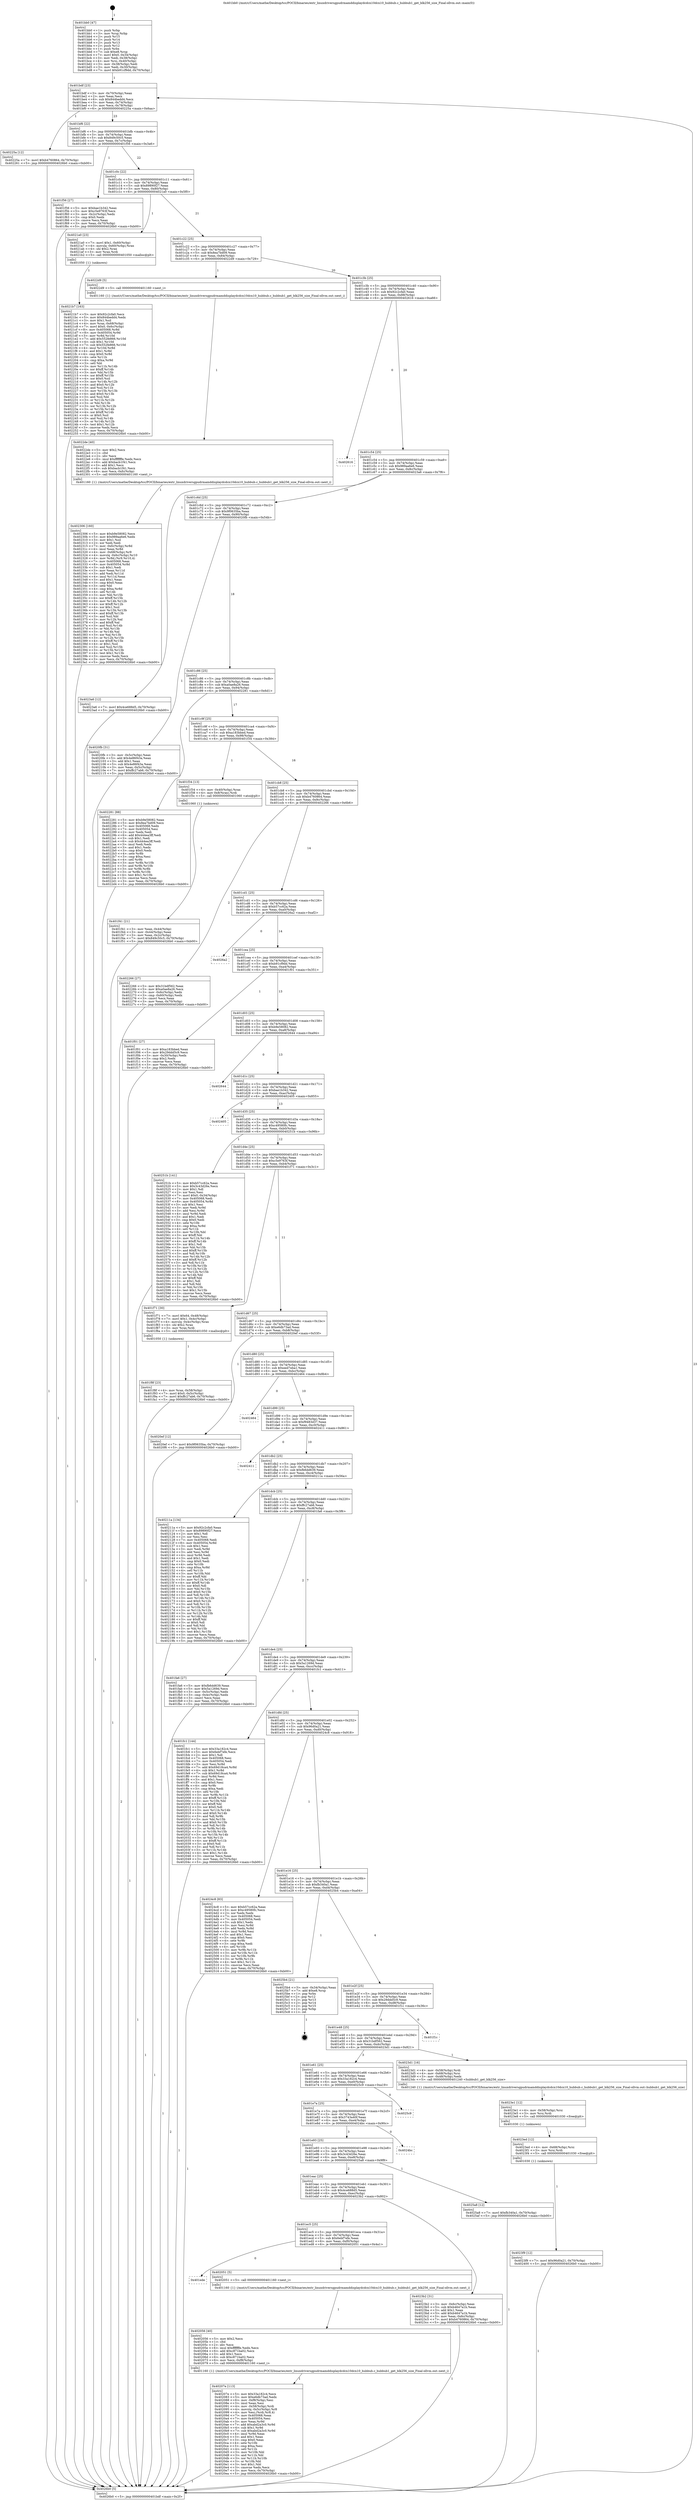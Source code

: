 digraph "0x401bb0" {
  label = "0x401bb0 (/mnt/c/Users/mathe/Desktop/tcc/POCII/binaries/extr_linuxdriversgpudrmamddisplaydcdcn10dcn10_hubbub.c_hubbub1_get_blk256_size_Final-ollvm.out::main(0))"
  labelloc = "t"
  node[shape=record]

  Entry [label="",width=0.3,height=0.3,shape=circle,fillcolor=black,style=filled]
  "0x401bdf" [label="{
     0x401bdf [23]\l
     | [instrs]\l
     &nbsp;&nbsp;0x401bdf \<+3\>: mov -0x70(%rbp),%eax\l
     &nbsp;&nbsp;0x401be2 \<+2\>: mov %eax,%ecx\l
     &nbsp;&nbsp;0x401be4 \<+6\>: sub $0x844bedd4,%ecx\l
     &nbsp;&nbsp;0x401bea \<+3\>: mov %eax,-0x74(%rbp)\l
     &nbsp;&nbsp;0x401bed \<+3\>: mov %ecx,-0x78(%rbp)\l
     &nbsp;&nbsp;0x401bf0 \<+6\>: je 000000000040225a \<main+0x6aa\>\l
  }"]
  "0x40225a" [label="{
     0x40225a [12]\l
     | [instrs]\l
     &nbsp;&nbsp;0x40225a \<+7\>: movl $0xb4760864,-0x70(%rbp)\l
     &nbsp;&nbsp;0x402261 \<+5\>: jmp 00000000004026b0 \<main+0xb00\>\l
  }"]
  "0x401bf6" [label="{
     0x401bf6 [22]\l
     | [instrs]\l
     &nbsp;&nbsp;0x401bf6 \<+5\>: jmp 0000000000401bfb \<main+0x4b\>\l
     &nbsp;&nbsp;0x401bfb \<+3\>: mov -0x74(%rbp),%eax\l
     &nbsp;&nbsp;0x401bfe \<+5\>: sub $0x849c50c5,%eax\l
     &nbsp;&nbsp;0x401c03 \<+3\>: mov %eax,-0x7c(%rbp)\l
     &nbsp;&nbsp;0x401c06 \<+6\>: je 0000000000401f56 \<main+0x3a6\>\l
  }"]
  Exit [label="",width=0.3,height=0.3,shape=circle,fillcolor=black,style=filled,peripheries=2]
  "0x401f56" [label="{
     0x401f56 [27]\l
     | [instrs]\l
     &nbsp;&nbsp;0x401f56 \<+5\>: mov $0xbae1b342,%eax\l
     &nbsp;&nbsp;0x401f5b \<+5\>: mov $0xc5e9763f,%ecx\l
     &nbsp;&nbsp;0x401f60 \<+3\>: mov -0x2c(%rbp),%edx\l
     &nbsp;&nbsp;0x401f63 \<+3\>: cmp $0x0,%edx\l
     &nbsp;&nbsp;0x401f66 \<+3\>: cmove %ecx,%eax\l
     &nbsp;&nbsp;0x401f69 \<+3\>: mov %eax,-0x70(%rbp)\l
     &nbsp;&nbsp;0x401f6c \<+5\>: jmp 00000000004026b0 \<main+0xb00\>\l
  }"]
  "0x401c0c" [label="{
     0x401c0c [22]\l
     | [instrs]\l
     &nbsp;&nbsp;0x401c0c \<+5\>: jmp 0000000000401c11 \<main+0x61\>\l
     &nbsp;&nbsp;0x401c11 \<+3\>: mov -0x74(%rbp),%eax\l
     &nbsp;&nbsp;0x401c14 \<+5\>: sub $0x89890f27,%eax\l
     &nbsp;&nbsp;0x401c19 \<+3\>: mov %eax,-0x80(%rbp)\l
     &nbsp;&nbsp;0x401c1c \<+6\>: je 00000000004021a0 \<main+0x5f0\>\l
  }"]
  "0x4023f9" [label="{
     0x4023f9 [12]\l
     | [instrs]\l
     &nbsp;&nbsp;0x4023f9 \<+7\>: movl $0x96d0a21,-0x70(%rbp)\l
     &nbsp;&nbsp;0x402400 \<+5\>: jmp 00000000004026b0 \<main+0xb00\>\l
  }"]
  "0x4021a0" [label="{
     0x4021a0 [23]\l
     | [instrs]\l
     &nbsp;&nbsp;0x4021a0 \<+7\>: movl $0x1,-0x60(%rbp)\l
     &nbsp;&nbsp;0x4021a7 \<+4\>: movslq -0x60(%rbp),%rax\l
     &nbsp;&nbsp;0x4021ab \<+4\>: shl $0x2,%rax\l
     &nbsp;&nbsp;0x4021af \<+3\>: mov %rax,%rdi\l
     &nbsp;&nbsp;0x4021b2 \<+5\>: call 0000000000401050 \<malloc@plt\>\l
     | [calls]\l
     &nbsp;&nbsp;0x401050 \{1\} (unknown)\l
  }"]
  "0x401c22" [label="{
     0x401c22 [25]\l
     | [instrs]\l
     &nbsp;&nbsp;0x401c22 \<+5\>: jmp 0000000000401c27 \<main+0x77\>\l
     &nbsp;&nbsp;0x401c27 \<+3\>: mov -0x74(%rbp),%eax\l
     &nbsp;&nbsp;0x401c2a \<+5\>: sub $0x8ea7bd09,%eax\l
     &nbsp;&nbsp;0x401c2f \<+6\>: mov %eax,-0x84(%rbp)\l
     &nbsp;&nbsp;0x401c35 \<+6\>: je 00000000004022d9 \<main+0x729\>\l
  }"]
  "0x4023ed" [label="{
     0x4023ed [12]\l
     | [instrs]\l
     &nbsp;&nbsp;0x4023ed \<+4\>: mov -0x68(%rbp),%rsi\l
     &nbsp;&nbsp;0x4023f1 \<+3\>: mov %rsi,%rdi\l
     &nbsp;&nbsp;0x4023f4 \<+5\>: call 0000000000401030 \<free@plt\>\l
     | [calls]\l
     &nbsp;&nbsp;0x401030 \{1\} (unknown)\l
  }"]
  "0x4022d9" [label="{
     0x4022d9 [5]\l
     | [instrs]\l
     &nbsp;&nbsp;0x4022d9 \<+5\>: call 0000000000401160 \<next_i\>\l
     | [calls]\l
     &nbsp;&nbsp;0x401160 \{1\} (/mnt/c/Users/mathe/Desktop/tcc/POCII/binaries/extr_linuxdriversgpudrmamddisplaydcdcn10dcn10_hubbub.c_hubbub1_get_blk256_size_Final-ollvm.out::next_i)\l
  }"]
  "0x401c3b" [label="{
     0x401c3b [25]\l
     | [instrs]\l
     &nbsp;&nbsp;0x401c3b \<+5\>: jmp 0000000000401c40 \<main+0x90\>\l
     &nbsp;&nbsp;0x401c40 \<+3\>: mov -0x74(%rbp),%eax\l
     &nbsp;&nbsp;0x401c43 \<+5\>: sub $0x92c2cfa0,%eax\l
     &nbsp;&nbsp;0x401c48 \<+6\>: mov %eax,-0x88(%rbp)\l
     &nbsp;&nbsp;0x401c4e \<+6\>: je 0000000000402616 \<main+0xa66\>\l
  }"]
  "0x4023e1" [label="{
     0x4023e1 [12]\l
     | [instrs]\l
     &nbsp;&nbsp;0x4023e1 \<+4\>: mov -0x58(%rbp),%rsi\l
     &nbsp;&nbsp;0x4023e5 \<+3\>: mov %rsi,%rdi\l
     &nbsp;&nbsp;0x4023e8 \<+5\>: call 0000000000401030 \<free@plt\>\l
     | [calls]\l
     &nbsp;&nbsp;0x401030 \{1\} (unknown)\l
  }"]
  "0x402616" [label="{
     0x402616\l
  }", style=dashed]
  "0x401c54" [label="{
     0x401c54 [25]\l
     | [instrs]\l
     &nbsp;&nbsp;0x401c54 \<+5\>: jmp 0000000000401c59 \<main+0xa9\>\l
     &nbsp;&nbsp;0x401c59 \<+3\>: mov -0x74(%rbp),%eax\l
     &nbsp;&nbsp;0x401c5c \<+5\>: sub $0x989aa6e6,%eax\l
     &nbsp;&nbsp;0x401c61 \<+6\>: mov %eax,-0x8c(%rbp)\l
     &nbsp;&nbsp;0x401c67 \<+6\>: je 00000000004023a6 \<main+0x7f6\>\l
  }"]
  "0x402306" [label="{
     0x402306 [160]\l
     | [instrs]\l
     &nbsp;&nbsp;0x402306 \<+5\>: mov $0xb9e58082,%ecx\l
     &nbsp;&nbsp;0x40230b \<+5\>: mov $0x989aa6e6,%edx\l
     &nbsp;&nbsp;0x402310 \<+3\>: mov $0x1,%sil\l
     &nbsp;&nbsp;0x402313 \<+2\>: xor %edi,%edi\l
     &nbsp;&nbsp;0x402315 \<+7\>: mov -0xfc(%rbp),%r8d\l
     &nbsp;&nbsp;0x40231c \<+4\>: imul %eax,%r8d\l
     &nbsp;&nbsp;0x402320 \<+4\>: mov -0x68(%rbp),%r9\l
     &nbsp;&nbsp;0x402324 \<+4\>: movslq -0x6c(%rbp),%r10\l
     &nbsp;&nbsp;0x402328 \<+4\>: mov %r8d,(%r9,%r10,4)\l
     &nbsp;&nbsp;0x40232c \<+7\>: mov 0x405068,%eax\l
     &nbsp;&nbsp;0x402333 \<+8\>: mov 0x405054,%r8d\l
     &nbsp;&nbsp;0x40233b \<+3\>: sub $0x1,%edi\l
     &nbsp;&nbsp;0x40233e \<+3\>: mov %eax,%r11d\l
     &nbsp;&nbsp;0x402341 \<+3\>: add %edi,%r11d\l
     &nbsp;&nbsp;0x402344 \<+4\>: imul %r11d,%eax\l
     &nbsp;&nbsp;0x402348 \<+3\>: and $0x1,%eax\l
     &nbsp;&nbsp;0x40234b \<+3\>: cmp $0x0,%eax\l
     &nbsp;&nbsp;0x40234e \<+3\>: sete %bl\l
     &nbsp;&nbsp;0x402351 \<+4\>: cmp $0xa,%r8d\l
     &nbsp;&nbsp;0x402355 \<+4\>: setl %r14b\l
     &nbsp;&nbsp;0x402359 \<+3\>: mov %bl,%r15b\l
     &nbsp;&nbsp;0x40235c \<+4\>: xor $0xff,%r15b\l
     &nbsp;&nbsp;0x402360 \<+3\>: mov %r14b,%r12b\l
     &nbsp;&nbsp;0x402363 \<+4\>: xor $0xff,%r12b\l
     &nbsp;&nbsp;0x402367 \<+4\>: xor $0x1,%sil\l
     &nbsp;&nbsp;0x40236b \<+3\>: mov %r15b,%r13b\l
     &nbsp;&nbsp;0x40236e \<+4\>: and $0xff,%r13b\l
     &nbsp;&nbsp;0x402372 \<+3\>: and %sil,%bl\l
     &nbsp;&nbsp;0x402375 \<+3\>: mov %r12b,%al\l
     &nbsp;&nbsp;0x402378 \<+2\>: and $0xff,%al\l
     &nbsp;&nbsp;0x40237a \<+3\>: and %sil,%r14b\l
     &nbsp;&nbsp;0x40237d \<+3\>: or %bl,%r13b\l
     &nbsp;&nbsp;0x402380 \<+3\>: or %r14b,%al\l
     &nbsp;&nbsp;0x402383 \<+3\>: xor %al,%r13b\l
     &nbsp;&nbsp;0x402386 \<+3\>: or %r12b,%r15b\l
     &nbsp;&nbsp;0x402389 \<+4\>: xor $0xff,%r15b\l
     &nbsp;&nbsp;0x40238d \<+4\>: or $0x1,%sil\l
     &nbsp;&nbsp;0x402391 \<+3\>: and %sil,%r15b\l
     &nbsp;&nbsp;0x402394 \<+3\>: or %r15b,%r13b\l
     &nbsp;&nbsp;0x402397 \<+4\>: test $0x1,%r13b\l
     &nbsp;&nbsp;0x40239b \<+3\>: cmovne %edx,%ecx\l
     &nbsp;&nbsp;0x40239e \<+3\>: mov %ecx,-0x70(%rbp)\l
     &nbsp;&nbsp;0x4023a1 \<+5\>: jmp 00000000004026b0 \<main+0xb00\>\l
  }"]
  "0x4023a6" [label="{
     0x4023a6 [12]\l
     | [instrs]\l
     &nbsp;&nbsp;0x4023a6 \<+7\>: movl $0x4ce688d5,-0x70(%rbp)\l
     &nbsp;&nbsp;0x4023ad \<+5\>: jmp 00000000004026b0 \<main+0xb00\>\l
  }"]
  "0x401c6d" [label="{
     0x401c6d [25]\l
     | [instrs]\l
     &nbsp;&nbsp;0x401c6d \<+5\>: jmp 0000000000401c72 \<main+0xc2\>\l
     &nbsp;&nbsp;0x401c72 \<+3\>: mov -0x74(%rbp),%eax\l
     &nbsp;&nbsp;0x401c75 \<+5\>: sub $0x9f0635ba,%eax\l
     &nbsp;&nbsp;0x401c7a \<+6\>: mov %eax,-0x90(%rbp)\l
     &nbsp;&nbsp;0x401c80 \<+6\>: je 00000000004020fb \<main+0x54b\>\l
  }"]
  "0x4022de" [label="{
     0x4022de [40]\l
     | [instrs]\l
     &nbsp;&nbsp;0x4022de \<+5\>: mov $0x2,%ecx\l
     &nbsp;&nbsp;0x4022e3 \<+1\>: cltd\l
     &nbsp;&nbsp;0x4022e4 \<+2\>: idiv %ecx\l
     &nbsp;&nbsp;0x4022e6 \<+6\>: imul $0xfffffffe,%edx,%ecx\l
     &nbsp;&nbsp;0x4022ec \<+6\>: add $0xbacb1f41,%ecx\l
     &nbsp;&nbsp;0x4022f2 \<+3\>: add $0x1,%ecx\l
     &nbsp;&nbsp;0x4022f5 \<+6\>: sub $0xbacb1f41,%ecx\l
     &nbsp;&nbsp;0x4022fb \<+6\>: mov %ecx,-0xfc(%rbp)\l
     &nbsp;&nbsp;0x402301 \<+5\>: call 0000000000401160 \<next_i\>\l
     | [calls]\l
     &nbsp;&nbsp;0x401160 \{1\} (/mnt/c/Users/mathe/Desktop/tcc/POCII/binaries/extr_linuxdriversgpudrmamddisplaydcdcn10dcn10_hubbub.c_hubbub1_get_blk256_size_Final-ollvm.out::next_i)\l
  }"]
  "0x4020fb" [label="{
     0x4020fb [31]\l
     | [instrs]\l
     &nbsp;&nbsp;0x4020fb \<+3\>: mov -0x5c(%rbp),%eax\l
     &nbsp;&nbsp;0x4020fe \<+5\>: add $0x4e86f43a,%eax\l
     &nbsp;&nbsp;0x402103 \<+3\>: add $0x1,%eax\l
     &nbsp;&nbsp;0x402106 \<+5\>: sub $0x4e86f43a,%eax\l
     &nbsp;&nbsp;0x40210b \<+3\>: mov %eax,-0x5c(%rbp)\l
     &nbsp;&nbsp;0x40210e \<+7\>: movl $0xffc27ab6,-0x70(%rbp)\l
     &nbsp;&nbsp;0x402115 \<+5\>: jmp 00000000004026b0 \<main+0xb00\>\l
  }"]
  "0x401c86" [label="{
     0x401c86 [25]\l
     | [instrs]\l
     &nbsp;&nbsp;0x401c86 \<+5\>: jmp 0000000000401c8b \<main+0xdb\>\l
     &nbsp;&nbsp;0x401c8b \<+3\>: mov -0x74(%rbp),%eax\l
     &nbsp;&nbsp;0x401c8e \<+5\>: sub $0xa0ae8a26,%eax\l
     &nbsp;&nbsp;0x401c93 \<+6\>: mov %eax,-0x94(%rbp)\l
     &nbsp;&nbsp;0x401c99 \<+6\>: je 0000000000402281 \<main+0x6d1\>\l
  }"]
  "0x4021b7" [label="{
     0x4021b7 [163]\l
     | [instrs]\l
     &nbsp;&nbsp;0x4021b7 \<+5\>: mov $0x92c2cfa0,%ecx\l
     &nbsp;&nbsp;0x4021bc \<+5\>: mov $0x844bedd4,%edx\l
     &nbsp;&nbsp;0x4021c1 \<+3\>: mov $0x1,%sil\l
     &nbsp;&nbsp;0x4021c4 \<+4\>: mov %rax,-0x68(%rbp)\l
     &nbsp;&nbsp;0x4021c8 \<+7\>: movl $0x0,-0x6c(%rbp)\l
     &nbsp;&nbsp;0x4021cf \<+8\>: mov 0x405068,%r8d\l
     &nbsp;&nbsp;0x4021d7 \<+8\>: mov 0x405054,%r9d\l
     &nbsp;&nbsp;0x4021df \<+3\>: mov %r8d,%r10d\l
     &nbsp;&nbsp;0x4021e2 \<+7\>: add $0x552fe866,%r10d\l
     &nbsp;&nbsp;0x4021e9 \<+4\>: sub $0x1,%r10d\l
     &nbsp;&nbsp;0x4021ed \<+7\>: sub $0x552fe866,%r10d\l
     &nbsp;&nbsp;0x4021f4 \<+4\>: imul %r10d,%r8d\l
     &nbsp;&nbsp;0x4021f8 \<+4\>: and $0x1,%r8d\l
     &nbsp;&nbsp;0x4021fc \<+4\>: cmp $0x0,%r8d\l
     &nbsp;&nbsp;0x402200 \<+4\>: sete %r11b\l
     &nbsp;&nbsp;0x402204 \<+4\>: cmp $0xa,%r9d\l
     &nbsp;&nbsp;0x402208 \<+3\>: setl %bl\l
     &nbsp;&nbsp;0x40220b \<+3\>: mov %r11b,%r14b\l
     &nbsp;&nbsp;0x40220e \<+4\>: xor $0xff,%r14b\l
     &nbsp;&nbsp;0x402212 \<+3\>: mov %bl,%r15b\l
     &nbsp;&nbsp;0x402215 \<+4\>: xor $0xff,%r15b\l
     &nbsp;&nbsp;0x402219 \<+4\>: xor $0x0,%sil\l
     &nbsp;&nbsp;0x40221d \<+3\>: mov %r14b,%r12b\l
     &nbsp;&nbsp;0x402220 \<+4\>: and $0x0,%r12b\l
     &nbsp;&nbsp;0x402224 \<+3\>: and %sil,%r11b\l
     &nbsp;&nbsp;0x402227 \<+3\>: mov %r15b,%r13b\l
     &nbsp;&nbsp;0x40222a \<+4\>: and $0x0,%r13b\l
     &nbsp;&nbsp;0x40222e \<+3\>: and %sil,%bl\l
     &nbsp;&nbsp;0x402231 \<+3\>: or %r11b,%r12b\l
     &nbsp;&nbsp;0x402234 \<+3\>: or %bl,%r13b\l
     &nbsp;&nbsp;0x402237 \<+3\>: xor %r13b,%r12b\l
     &nbsp;&nbsp;0x40223a \<+3\>: or %r15b,%r14b\l
     &nbsp;&nbsp;0x40223d \<+4\>: xor $0xff,%r14b\l
     &nbsp;&nbsp;0x402241 \<+4\>: or $0x0,%sil\l
     &nbsp;&nbsp;0x402245 \<+3\>: and %sil,%r14b\l
     &nbsp;&nbsp;0x402248 \<+3\>: or %r14b,%r12b\l
     &nbsp;&nbsp;0x40224b \<+4\>: test $0x1,%r12b\l
     &nbsp;&nbsp;0x40224f \<+3\>: cmovne %edx,%ecx\l
     &nbsp;&nbsp;0x402252 \<+3\>: mov %ecx,-0x70(%rbp)\l
     &nbsp;&nbsp;0x402255 \<+5\>: jmp 00000000004026b0 \<main+0xb00\>\l
  }"]
  "0x402281" [label="{
     0x402281 [88]\l
     | [instrs]\l
     &nbsp;&nbsp;0x402281 \<+5\>: mov $0xb9e58082,%eax\l
     &nbsp;&nbsp;0x402286 \<+5\>: mov $0x8ea7bd09,%ecx\l
     &nbsp;&nbsp;0x40228b \<+7\>: mov 0x405068,%edx\l
     &nbsp;&nbsp;0x402292 \<+7\>: mov 0x405054,%esi\l
     &nbsp;&nbsp;0x402299 \<+2\>: mov %edx,%edi\l
     &nbsp;&nbsp;0x40229b \<+6\>: add $0x444ea3ff,%edi\l
     &nbsp;&nbsp;0x4022a1 \<+3\>: sub $0x1,%edi\l
     &nbsp;&nbsp;0x4022a4 \<+6\>: sub $0x444ea3ff,%edi\l
     &nbsp;&nbsp;0x4022aa \<+3\>: imul %edi,%edx\l
     &nbsp;&nbsp;0x4022ad \<+3\>: and $0x1,%edx\l
     &nbsp;&nbsp;0x4022b0 \<+3\>: cmp $0x0,%edx\l
     &nbsp;&nbsp;0x4022b3 \<+4\>: sete %r8b\l
     &nbsp;&nbsp;0x4022b7 \<+3\>: cmp $0xa,%esi\l
     &nbsp;&nbsp;0x4022ba \<+4\>: setl %r9b\l
     &nbsp;&nbsp;0x4022be \<+3\>: mov %r8b,%r10b\l
     &nbsp;&nbsp;0x4022c1 \<+3\>: and %r9b,%r10b\l
     &nbsp;&nbsp;0x4022c4 \<+3\>: xor %r9b,%r8b\l
     &nbsp;&nbsp;0x4022c7 \<+3\>: or %r8b,%r10b\l
     &nbsp;&nbsp;0x4022ca \<+4\>: test $0x1,%r10b\l
     &nbsp;&nbsp;0x4022ce \<+3\>: cmovne %ecx,%eax\l
     &nbsp;&nbsp;0x4022d1 \<+3\>: mov %eax,-0x70(%rbp)\l
     &nbsp;&nbsp;0x4022d4 \<+5\>: jmp 00000000004026b0 \<main+0xb00\>\l
  }"]
  "0x401c9f" [label="{
     0x401c9f [25]\l
     | [instrs]\l
     &nbsp;&nbsp;0x401c9f \<+5\>: jmp 0000000000401ca4 \<main+0xf4\>\l
     &nbsp;&nbsp;0x401ca4 \<+3\>: mov -0x74(%rbp),%eax\l
     &nbsp;&nbsp;0x401ca7 \<+5\>: sub $0xa183bbed,%eax\l
     &nbsp;&nbsp;0x401cac \<+6\>: mov %eax,-0x98(%rbp)\l
     &nbsp;&nbsp;0x401cb2 \<+6\>: je 0000000000401f34 \<main+0x384\>\l
  }"]
  "0x40207e" [label="{
     0x40207e [113]\l
     | [instrs]\l
     &nbsp;&nbsp;0x40207e \<+5\>: mov $0x33a182c4,%ecx\l
     &nbsp;&nbsp;0x402083 \<+5\>: mov $0xe6db73ad,%edx\l
     &nbsp;&nbsp;0x402088 \<+6\>: mov -0xf8(%rbp),%esi\l
     &nbsp;&nbsp;0x40208e \<+3\>: imul %eax,%esi\l
     &nbsp;&nbsp;0x402091 \<+4\>: mov -0x58(%rbp),%rdi\l
     &nbsp;&nbsp;0x402095 \<+4\>: movslq -0x5c(%rbp),%r8\l
     &nbsp;&nbsp;0x402099 \<+4\>: mov %esi,(%rdi,%r8,4)\l
     &nbsp;&nbsp;0x40209d \<+7\>: mov 0x405068,%eax\l
     &nbsp;&nbsp;0x4020a4 \<+7\>: mov 0x405054,%esi\l
     &nbsp;&nbsp;0x4020ab \<+3\>: mov %eax,%r9d\l
     &nbsp;&nbsp;0x4020ae \<+7\>: add $0xabd2a3c0,%r9d\l
     &nbsp;&nbsp;0x4020b5 \<+4\>: sub $0x1,%r9d\l
     &nbsp;&nbsp;0x4020b9 \<+7\>: sub $0xabd2a3c0,%r9d\l
     &nbsp;&nbsp;0x4020c0 \<+4\>: imul %r9d,%eax\l
     &nbsp;&nbsp;0x4020c4 \<+3\>: and $0x1,%eax\l
     &nbsp;&nbsp;0x4020c7 \<+3\>: cmp $0x0,%eax\l
     &nbsp;&nbsp;0x4020ca \<+4\>: sete %r10b\l
     &nbsp;&nbsp;0x4020ce \<+3\>: cmp $0xa,%esi\l
     &nbsp;&nbsp;0x4020d1 \<+4\>: setl %r11b\l
     &nbsp;&nbsp;0x4020d5 \<+3\>: mov %r10b,%bl\l
     &nbsp;&nbsp;0x4020d8 \<+3\>: and %r11b,%bl\l
     &nbsp;&nbsp;0x4020db \<+3\>: xor %r11b,%r10b\l
     &nbsp;&nbsp;0x4020de \<+3\>: or %r10b,%bl\l
     &nbsp;&nbsp;0x4020e1 \<+3\>: test $0x1,%bl\l
     &nbsp;&nbsp;0x4020e4 \<+3\>: cmovne %edx,%ecx\l
     &nbsp;&nbsp;0x4020e7 \<+3\>: mov %ecx,-0x70(%rbp)\l
     &nbsp;&nbsp;0x4020ea \<+5\>: jmp 00000000004026b0 \<main+0xb00\>\l
  }"]
  "0x401f34" [label="{
     0x401f34 [13]\l
     | [instrs]\l
     &nbsp;&nbsp;0x401f34 \<+4\>: mov -0x40(%rbp),%rax\l
     &nbsp;&nbsp;0x401f38 \<+4\>: mov 0x8(%rax),%rdi\l
     &nbsp;&nbsp;0x401f3c \<+5\>: call 0000000000401060 \<atoi@plt\>\l
     | [calls]\l
     &nbsp;&nbsp;0x401060 \{1\} (unknown)\l
  }"]
  "0x401cb8" [label="{
     0x401cb8 [25]\l
     | [instrs]\l
     &nbsp;&nbsp;0x401cb8 \<+5\>: jmp 0000000000401cbd \<main+0x10d\>\l
     &nbsp;&nbsp;0x401cbd \<+3\>: mov -0x74(%rbp),%eax\l
     &nbsp;&nbsp;0x401cc0 \<+5\>: sub $0xb4760864,%eax\l
     &nbsp;&nbsp;0x401cc5 \<+6\>: mov %eax,-0x9c(%rbp)\l
     &nbsp;&nbsp;0x401ccb \<+6\>: je 0000000000402266 \<main+0x6b6\>\l
  }"]
  "0x402056" [label="{
     0x402056 [40]\l
     | [instrs]\l
     &nbsp;&nbsp;0x402056 \<+5\>: mov $0x2,%ecx\l
     &nbsp;&nbsp;0x40205b \<+1\>: cltd\l
     &nbsp;&nbsp;0x40205c \<+2\>: idiv %ecx\l
     &nbsp;&nbsp;0x40205e \<+6\>: imul $0xfffffffe,%edx,%ecx\l
     &nbsp;&nbsp;0x402064 \<+6\>: add $0xc871ba02,%ecx\l
     &nbsp;&nbsp;0x40206a \<+3\>: add $0x1,%ecx\l
     &nbsp;&nbsp;0x40206d \<+6\>: sub $0xc871ba02,%ecx\l
     &nbsp;&nbsp;0x402073 \<+6\>: mov %ecx,-0xf8(%rbp)\l
     &nbsp;&nbsp;0x402079 \<+5\>: call 0000000000401160 \<next_i\>\l
     | [calls]\l
     &nbsp;&nbsp;0x401160 \{1\} (/mnt/c/Users/mathe/Desktop/tcc/POCII/binaries/extr_linuxdriversgpudrmamddisplaydcdcn10dcn10_hubbub.c_hubbub1_get_blk256_size_Final-ollvm.out::next_i)\l
  }"]
  "0x402266" [label="{
     0x402266 [27]\l
     | [instrs]\l
     &nbsp;&nbsp;0x402266 \<+5\>: mov $0x31bdf562,%eax\l
     &nbsp;&nbsp;0x40226b \<+5\>: mov $0xa0ae8a26,%ecx\l
     &nbsp;&nbsp;0x402270 \<+3\>: mov -0x6c(%rbp),%edx\l
     &nbsp;&nbsp;0x402273 \<+3\>: cmp -0x60(%rbp),%edx\l
     &nbsp;&nbsp;0x402276 \<+3\>: cmovl %ecx,%eax\l
     &nbsp;&nbsp;0x402279 \<+3\>: mov %eax,-0x70(%rbp)\l
     &nbsp;&nbsp;0x40227c \<+5\>: jmp 00000000004026b0 \<main+0xb00\>\l
  }"]
  "0x401cd1" [label="{
     0x401cd1 [25]\l
     | [instrs]\l
     &nbsp;&nbsp;0x401cd1 \<+5\>: jmp 0000000000401cd6 \<main+0x126\>\l
     &nbsp;&nbsp;0x401cd6 \<+3\>: mov -0x74(%rbp),%eax\l
     &nbsp;&nbsp;0x401cd9 \<+5\>: sub $0xb57cc62a,%eax\l
     &nbsp;&nbsp;0x401cde \<+6\>: mov %eax,-0xa0(%rbp)\l
     &nbsp;&nbsp;0x401ce4 \<+6\>: je 00000000004026a2 \<main+0xaf2\>\l
  }"]
  "0x401ede" [label="{
     0x401ede\l
  }", style=dashed]
  "0x4026a2" [label="{
     0x4026a2\l
  }", style=dashed]
  "0x401cea" [label="{
     0x401cea [25]\l
     | [instrs]\l
     &nbsp;&nbsp;0x401cea \<+5\>: jmp 0000000000401cef \<main+0x13f\>\l
     &nbsp;&nbsp;0x401cef \<+3\>: mov -0x74(%rbp),%eax\l
     &nbsp;&nbsp;0x401cf2 \<+5\>: sub $0xb91cf9dd,%eax\l
     &nbsp;&nbsp;0x401cf7 \<+6\>: mov %eax,-0xa4(%rbp)\l
     &nbsp;&nbsp;0x401cfd \<+6\>: je 0000000000401f01 \<main+0x351\>\l
  }"]
  "0x402051" [label="{
     0x402051 [5]\l
     | [instrs]\l
     &nbsp;&nbsp;0x402051 \<+5\>: call 0000000000401160 \<next_i\>\l
     | [calls]\l
     &nbsp;&nbsp;0x401160 \{1\} (/mnt/c/Users/mathe/Desktop/tcc/POCII/binaries/extr_linuxdriversgpudrmamddisplaydcdcn10dcn10_hubbub.c_hubbub1_get_blk256_size_Final-ollvm.out::next_i)\l
  }"]
  "0x401f01" [label="{
     0x401f01 [27]\l
     | [instrs]\l
     &nbsp;&nbsp;0x401f01 \<+5\>: mov $0xa183bbed,%eax\l
     &nbsp;&nbsp;0x401f06 \<+5\>: mov $0x29ddd5c9,%ecx\l
     &nbsp;&nbsp;0x401f0b \<+3\>: mov -0x30(%rbp),%edx\l
     &nbsp;&nbsp;0x401f0e \<+3\>: cmp $0x2,%edx\l
     &nbsp;&nbsp;0x401f11 \<+3\>: cmovne %ecx,%eax\l
     &nbsp;&nbsp;0x401f14 \<+3\>: mov %eax,-0x70(%rbp)\l
     &nbsp;&nbsp;0x401f17 \<+5\>: jmp 00000000004026b0 \<main+0xb00\>\l
  }"]
  "0x401d03" [label="{
     0x401d03 [25]\l
     | [instrs]\l
     &nbsp;&nbsp;0x401d03 \<+5\>: jmp 0000000000401d08 \<main+0x158\>\l
     &nbsp;&nbsp;0x401d08 \<+3\>: mov -0x74(%rbp),%eax\l
     &nbsp;&nbsp;0x401d0b \<+5\>: sub $0xb9e58082,%eax\l
     &nbsp;&nbsp;0x401d10 \<+6\>: mov %eax,-0xa8(%rbp)\l
     &nbsp;&nbsp;0x401d16 \<+6\>: je 0000000000402644 \<main+0xa94\>\l
  }"]
  "0x4026b0" [label="{
     0x4026b0 [5]\l
     | [instrs]\l
     &nbsp;&nbsp;0x4026b0 \<+5\>: jmp 0000000000401bdf \<main+0x2f\>\l
  }"]
  "0x401bb0" [label="{
     0x401bb0 [47]\l
     | [instrs]\l
     &nbsp;&nbsp;0x401bb0 \<+1\>: push %rbp\l
     &nbsp;&nbsp;0x401bb1 \<+3\>: mov %rsp,%rbp\l
     &nbsp;&nbsp;0x401bb4 \<+2\>: push %r15\l
     &nbsp;&nbsp;0x401bb6 \<+2\>: push %r14\l
     &nbsp;&nbsp;0x401bb8 \<+2\>: push %r13\l
     &nbsp;&nbsp;0x401bba \<+2\>: push %r12\l
     &nbsp;&nbsp;0x401bbc \<+1\>: push %rbx\l
     &nbsp;&nbsp;0x401bbd \<+7\>: sub $0xe8,%rsp\l
     &nbsp;&nbsp;0x401bc4 \<+7\>: movl $0x0,-0x34(%rbp)\l
     &nbsp;&nbsp;0x401bcb \<+3\>: mov %edi,-0x38(%rbp)\l
     &nbsp;&nbsp;0x401bce \<+4\>: mov %rsi,-0x40(%rbp)\l
     &nbsp;&nbsp;0x401bd2 \<+3\>: mov -0x38(%rbp),%edi\l
     &nbsp;&nbsp;0x401bd5 \<+3\>: mov %edi,-0x30(%rbp)\l
     &nbsp;&nbsp;0x401bd8 \<+7\>: movl $0xb91cf9dd,-0x70(%rbp)\l
  }"]
  "0x401f41" [label="{
     0x401f41 [21]\l
     | [instrs]\l
     &nbsp;&nbsp;0x401f41 \<+3\>: mov %eax,-0x44(%rbp)\l
     &nbsp;&nbsp;0x401f44 \<+3\>: mov -0x44(%rbp),%eax\l
     &nbsp;&nbsp;0x401f47 \<+3\>: mov %eax,-0x2c(%rbp)\l
     &nbsp;&nbsp;0x401f4a \<+7\>: movl $0x849c50c5,-0x70(%rbp)\l
     &nbsp;&nbsp;0x401f51 \<+5\>: jmp 00000000004026b0 \<main+0xb00\>\l
  }"]
  "0x401ec5" [label="{
     0x401ec5 [25]\l
     | [instrs]\l
     &nbsp;&nbsp;0x401ec5 \<+5\>: jmp 0000000000401eca \<main+0x31a\>\l
     &nbsp;&nbsp;0x401eca \<+3\>: mov -0x74(%rbp),%eax\l
     &nbsp;&nbsp;0x401ecd \<+5\>: sub $0x6ebf7efe,%eax\l
     &nbsp;&nbsp;0x401ed2 \<+6\>: mov %eax,-0xf0(%rbp)\l
     &nbsp;&nbsp;0x401ed8 \<+6\>: je 0000000000402051 \<main+0x4a1\>\l
  }"]
  "0x402644" [label="{
     0x402644\l
  }", style=dashed]
  "0x401d1c" [label="{
     0x401d1c [25]\l
     | [instrs]\l
     &nbsp;&nbsp;0x401d1c \<+5\>: jmp 0000000000401d21 \<main+0x171\>\l
     &nbsp;&nbsp;0x401d21 \<+3\>: mov -0x74(%rbp),%eax\l
     &nbsp;&nbsp;0x401d24 \<+5\>: sub $0xbae1b342,%eax\l
     &nbsp;&nbsp;0x401d29 \<+6\>: mov %eax,-0xac(%rbp)\l
     &nbsp;&nbsp;0x401d2f \<+6\>: je 0000000000402405 \<main+0x855\>\l
  }"]
  "0x4023b2" [label="{
     0x4023b2 [31]\l
     | [instrs]\l
     &nbsp;&nbsp;0x4023b2 \<+3\>: mov -0x6c(%rbp),%eax\l
     &nbsp;&nbsp;0x4023b5 \<+5\>: sub $0xb4647a1b,%eax\l
     &nbsp;&nbsp;0x4023ba \<+3\>: add $0x1,%eax\l
     &nbsp;&nbsp;0x4023bd \<+5\>: add $0xb4647a1b,%eax\l
     &nbsp;&nbsp;0x4023c2 \<+3\>: mov %eax,-0x6c(%rbp)\l
     &nbsp;&nbsp;0x4023c5 \<+7\>: movl $0xb4760864,-0x70(%rbp)\l
     &nbsp;&nbsp;0x4023cc \<+5\>: jmp 00000000004026b0 \<main+0xb00\>\l
  }"]
  "0x402405" [label="{
     0x402405\l
  }", style=dashed]
  "0x401d35" [label="{
     0x401d35 [25]\l
     | [instrs]\l
     &nbsp;&nbsp;0x401d35 \<+5\>: jmp 0000000000401d3a \<main+0x18a\>\l
     &nbsp;&nbsp;0x401d3a \<+3\>: mov -0x74(%rbp),%eax\l
     &nbsp;&nbsp;0x401d3d \<+5\>: sub $0xc49580fc,%eax\l
     &nbsp;&nbsp;0x401d42 \<+6\>: mov %eax,-0xb0(%rbp)\l
     &nbsp;&nbsp;0x401d48 \<+6\>: je 000000000040251b \<main+0x96b\>\l
  }"]
  "0x401eac" [label="{
     0x401eac [25]\l
     | [instrs]\l
     &nbsp;&nbsp;0x401eac \<+5\>: jmp 0000000000401eb1 \<main+0x301\>\l
     &nbsp;&nbsp;0x401eb1 \<+3\>: mov -0x74(%rbp),%eax\l
     &nbsp;&nbsp;0x401eb4 \<+5\>: sub $0x4ce688d5,%eax\l
     &nbsp;&nbsp;0x401eb9 \<+6\>: mov %eax,-0xec(%rbp)\l
     &nbsp;&nbsp;0x401ebf \<+6\>: je 00000000004023b2 \<main+0x802\>\l
  }"]
  "0x40251b" [label="{
     0x40251b [141]\l
     | [instrs]\l
     &nbsp;&nbsp;0x40251b \<+5\>: mov $0xb57cc62a,%eax\l
     &nbsp;&nbsp;0x402520 \<+5\>: mov $0x3c43d26e,%ecx\l
     &nbsp;&nbsp;0x402525 \<+2\>: mov $0x1,%dl\l
     &nbsp;&nbsp;0x402527 \<+2\>: xor %esi,%esi\l
     &nbsp;&nbsp;0x402529 \<+7\>: movl $0x0,-0x34(%rbp)\l
     &nbsp;&nbsp;0x402530 \<+7\>: mov 0x405068,%edi\l
     &nbsp;&nbsp;0x402537 \<+8\>: mov 0x405054,%r8d\l
     &nbsp;&nbsp;0x40253f \<+3\>: sub $0x1,%esi\l
     &nbsp;&nbsp;0x402542 \<+3\>: mov %edi,%r9d\l
     &nbsp;&nbsp;0x402545 \<+3\>: add %esi,%r9d\l
     &nbsp;&nbsp;0x402548 \<+4\>: imul %r9d,%edi\l
     &nbsp;&nbsp;0x40254c \<+3\>: and $0x1,%edi\l
     &nbsp;&nbsp;0x40254f \<+3\>: cmp $0x0,%edi\l
     &nbsp;&nbsp;0x402552 \<+4\>: sete %r10b\l
     &nbsp;&nbsp;0x402556 \<+4\>: cmp $0xa,%r8d\l
     &nbsp;&nbsp;0x40255a \<+4\>: setl %r11b\l
     &nbsp;&nbsp;0x40255e \<+3\>: mov %r10b,%bl\l
     &nbsp;&nbsp;0x402561 \<+3\>: xor $0xff,%bl\l
     &nbsp;&nbsp;0x402564 \<+3\>: mov %r11b,%r14b\l
     &nbsp;&nbsp;0x402567 \<+4\>: xor $0xff,%r14b\l
     &nbsp;&nbsp;0x40256b \<+3\>: xor $0x1,%dl\l
     &nbsp;&nbsp;0x40256e \<+3\>: mov %bl,%r15b\l
     &nbsp;&nbsp;0x402571 \<+4\>: and $0xff,%r15b\l
     &nbsp;&nbsp;0x402575 \<+3\>: and %dl,%r10b\l
     &nbsp;&nbsp;0x402578 \<+3\>: mov %r14b,%r12b\l
     &nbsp;&nbsp;0x40257b \<+4\>: and $0xff,%r12b\l
     &nbsp;&nbsp;0x40257f \<+3\>: and %dl,%r11b\l
     &nbsp;&nbsp;0x402582 \<+3\>: or %r10b,%r15b\l
     &nbsp;&nbsp;0x402585 \<+3\>: or %r11b,%r12b\l
     &nbsp;&nbsp;0x402588 \<+3\>: xor %r12b,%r15b\l
     &nbsp;&nbsp;0x40258b \<+3\>: or %r14b,%bl\l
     &nbsp;&nbsp;0x40258e \<+3\>: xor $0xff,%bl\l
     &nbsp;&nbsp;0x402591 \<+3\>: or $0x1,%dl\l
     &nbsp;&nbsp;0x402594 \<+2\>: and %dl,%bl\l
     &nbsp;&nbsp;0x402596 \<+3\>: or %bl,%r15b\l
     &nbsp;&nbsp;0x402599 \<+4\>: test $0x1,%r15b\l
     &nbsp;&nbsp;0x40259d \<+3\>: cmovne %ecx,%eax\l
     &nbsp;&nbsp;0x4025a0 \<+3\>: mov %eax,-0x70(%rbp)\l
     &nbsp;&nbsp;0x4025a3 \<+5\>: jmp 00000000004026b0 \<main+0xb00\>\l
  }"]
  "0x401d4e" [label="{
     0x401d4e [25]\l
     | [instrs]\l
     &nbsp;&nbsp;0x401d4e \<+5\>: jmp 0000000000401d53 \<main+0x1a3\>\l
     &nbsp;&nbsp;0x401d53 \<+3\>: mov -0x74(%rbp),%eax\l
     &nbsp;&nbsp;0x401d56 \<+5\>: sub $0xc5e9763f,%eax\l
     &nbsp;&nbsp;0x401d5b \<+6\>: mov %eax,-0xb4(%rbp)\l
     &nbsp;&nbsp;0x401d61 \<+6\>: je 0000000000401f71 \<main+0x3c1\>\l
  }"]
  "0x4025a8" [label="{
     0x4025a8 [12]\l
     | [instrs]\l
     &nbsp;&nbsp;0x4025a8 \<+7\>: movl $0xfb340a1,-0x70(%rbp)\l
     &nbsp;&nbsp;0x4025af \<+5\>: jmp 00000000004026b0 \<main+0xb00\>\l
  }"]
  "0x401f71" [label="{
     0x401f71 [30]\l
     | [instrs]\l
     &nbsp;&nbsp;0x401f71 \<+7\>: movl $0x64,-0x48(%rbp)\l
     &nbsp;&nbsp;0x401f78 \<+7\>: movl $0x1,-0x4c(%rbp)\l
     &nbsp;&nbsp;0x401f7f \<+4\>: movslq -0x4c(%rbp),%rax\l
     &nbsp;&nbsp;0x401f83 \<+4\>: shl $0x2,%rax\l
     &nbsp;&nbsp;0x401f87 \<+3\>: mov %rax,%rdi\l
     &nbsp;&nbsp;0x401f8a \<+5\>: call 0000000000401050 \<malloc@plt\>\l
     | [calls]\l
     &nbsp;&nbsp;0x401050 \{1\} (unknown)\l
  }"]
  "0x401d67" [label="{
     0x401d67 [25]\l
     | [instrs]\l
     &nbsp;&nbsp;0x401d67 \<+5\>: jmp 0000000000401d6c \<main+0x1bc\>\l
     &nbsp;&nbsp;0x401d6c \<+3\>: mov -0x74(%rbp),%eax\l
     &nbsp;&nbsp;0x401d6f \<+5\>: sub $0xe6db73ad,%eax\l
     &nbsp;&nbsp;0x401d74 \<+6\>: mov %eax,-0xb8(%rbp)\l
     &nbsp;&nbsp;0x401d7a \<+6\>: je 00000000004020ef \<main+0x53f\>\l
  }"]
  "0x401f8f" [label="{
     0x401f8f [23]\l
     | [instrs]\l
     &nbsp;&nbsp;0x401f8f \<+4\>: mov %rax,-0x58(%rbp)\l
     &nbsp;&nbsp;0x401f93 \<+7\>: movl $0x0,-0x5c(%rbp)\l
     &nbsp;&nbsp;0x401f9a \<+7\>: movl $0xffc27ab6,-0x70(%rbp)\l
     &nbsp;&nbsp;0x401fa1 \<+5\>: jmp 00000000004026b0 \<main+0xb00\>\l
  }"]
  "0x401e93" [label="{
     0x401e93 [25]\l
     | [instrs]\l
     &nbsp;&nbsp;0x401e93 \<+5\>: jmp 0000000000401e98 \<main+0x2e8\>\l
     &nbsp;&nbsp;0x401e98 \<+3\>: mov -0x74(%rbp),%eax\l
     &nbsp;&nbsp;0x401e9b \<+5\>: sub $0x3c43d26e,%eax\l
     &nbsp;&nbsp;0x401ea0 \<+6\>: mov %eax,-0xe8(%rbp)\l
     &nbsp;&nbsp;0x401ea6 \<+6\>: je 00000000004025a8 \<main+0x9f8\>\l
  }"]
  "0x4020ef" [label="{
     0x4020ef [12]\l
     | [instrs]\l
     &nbsp;&nbsp;0x4020ef \<+7\>: movl $0x9f0635ba,-0x70(%rbp)\l
     &nbsp;&nbsp;0x4020f6 \<+5\>: jmp 00000000004026b0 \<main+0xb00\>\l
  }"]
  "0x401d80" [label="{
     0x401d80 [25]\l
     | [instrs]\l
     &nbsp;&nbsp;0x401d80 \<+5\>: jmp 0000000000401d85 \<main+0x1d5\>\l
     &nbsp;&nbsp;0x401d85 \<+3\>: mov -0x74(%rbp),%eax\l
     &nbsp;&nbsp;0x401d88 \<+5\>: sub $0xeed7eba1,%eax\l
     &nbsp;&nbsp;0x401d8d \<+6\>: mov %eax,-0xbc(%rbp)\l
     &nbsp;&nbsp;0x401d93 \<+6\>: je 0000000000402464 \<main+0x8b4\>\l
  }"]
  "0x4024bc" [label="{
     0x4024bc\l
  }", style=dashed]
  "0x402464" [label="{
     0x402464\l
  }", style=dashed]
  "0x401d99" [label="{
     0x401d99 [25]\l
     | [instrs]\l
     &nbsp;&nbsp;0x401d99 \<+5\>: jmp 0000000000401d9e \<main+0x1ee\>\l
     &nbsp;&nbsp;0x401d9e \<+3\>: mov -0x74(%rbp),%eax\l
     &nbsp;&nbsp;0x401da1 \<+5\>: sub $0xf9483d37,%eax\l
     &nbsp;&nbsp;0x401da6 \<+6\>: mov %eax,-0xc0(%rbp)\l
     &nbsp;&nbsp;0x401dac \<+6\>: je 0000000000402411 \<main+0x861\>\l
  }"]
  "0x401e7a" [label="{
     0x401e7a [25]\l
     | [instrs]\l
     &nbsp;&nbsp;0x401e7a \<+5\>: jmp 0000000000401e7f \<main+0x2cf\>\l
     &nbsp;&nbsp;0x401e7f \<+3\>: mov -0x74(%rbp),%eax\l
     &nbsp;&nbsp;0x401e82 \<+5\>: sub $0x3743a40f,%eax\l
     &nbsp;&nbsp;0x401e87 \<+6\>: mov %eax,-0xe4(%rbp)\l
     &nbsp;&nbsp;0x401e8d \<+6\>: je 00000000004024bc \<main+0x90c\>\l
  }"]
  "0x402411" [label="{
     0x402411\l
  }", style=dashed]
  "0x401db2" [label="{
     0x401db2 [25]\l
     | [instrs]\l
     &nbsp;&nbsp;0x401db2 \<+5\>: jmp 0000000000401db7 \<main+0x207\>\l
     &nbsp;&nbsp;0x401db7 \<+3\>: mov -0x74(%rbp),%eax\l
     &nbsp;&nbsp;0x401dba \<+5\>: sub $0xfb6dd639,%eax\l
     &nbsp;&nbsp;0x401dbf \<+6\>: mov %eax,-0xc4(%rbp)\l
     &nbsp;&nbsp;0x401dc5 \<+6\>: je 000000000040211a \<main+0x56a\>\l
  }"]
  "0x4025c9" [label="{
     0x4025c9\l
  }", style=dashed]
  "0x40211a" [label="{
     0x40211a [134]\l
     | [instrs]\l
     &nbsp;&nbsp;0x40211a \<+5\>: mov $0x92c2cfa0,%eax\l
     &nbsp;&nbsp;0x40211f \<+5\>: mov $0x89890f27,%ecx\l
     &nbsp;&nbsp;0x402124 \<+2\>: mov $0x1,%dl\l
     &nbsp;&nbsp;0x402126 \<+2\>: xor %esi,%esi\l
     &nbsp;&nbsp;0x402128 \<+7\>: mov 0x405068,%edi\l
     &nbsp;&nbsp;0x40212f \<+8\>: mov 0x405054,%r8d\l
     &nbsp;&nbsp;0x402137 \<+3\>: sub $0x1,%esi\l
     &nbsp;&nbsp;0x40213a \<+3\>: mov %edi,%r9d\l
     &nbsp;&nbsp;0x40213d \<+3\>: add %esi,%r9d\l
     &nbsp;&nbsp;0x402140 \<+4\>: imul %r9d,%edi\l
     &nbsp;&nbsp;0x402144 \<+3\>: and $0x1,%edi\l
     &nbsp;&nbsp;0x402147 \<+3\>: cmp $0x0,%edi\l
     &nbsp;&nbsp;0x40214a \<+4\>: sete %r10b\l
     &nbsp;&nbsp;0x40214e \<+4\>: cmp $0xa,%r8d\l
     &nbsp;&nbsp;0x402152 \<+4\>: setl %r11b\l
     &nbsp;&nbsp;0x402156 \<+3\>: mov %r10b,%bl\l
     &nbsp;&nbsp;0x402159 \<+3\>: xor $0xff,%bl\l
     &nbsp;&nbsp;0x40215c \<+3\>: mov %r11b,%r14b\l
     &nbsp;&nbsp;0x40215f \<+4\>: xor $0xff,%r14b\l
     &nbsp;&nbsp;0x402163 \<+3\>: xor $0x0,%dl\l
     &nbsp;&nbsp;0x402166 \<+3\>: mov %bl,%r15b\l
     &nbsp;&nbsp;0x402169 \<+4\>: and $0x0,%r15b\l
     &nbsp;&nbsp;0x40216d \<+3\>: and %dl,%r10b\l
     &nbsp;&nbsp;0x402170 \<+3\>: mov %r14b,%r12b\l
     &nbsp;&nbsp;0x402173 \<+4\>: and $0x0,%r12b\l
     &nbsp;&nbsp;0x402177 \<+3\>: and %dl,%r11b\l
     &nbsp;&nbsp;0x40217a \<+3\>: or %r10b,%r15b\l
     &nbsp;&nbsp;0x40217d \<+3\>: or %r11b,%r12b\l
     &nbsp;&nbsp;0x402180 \<+3\>: xor %r12b,%r15b\l
     &nbsp;&nbsp;0x402183 \<+3\>: or %r14b,%bl\l
     &nbsp;&nbsp;0x402186 \<+3\>: xor $0xff,%bl\l
     &nbsp;&nbsp;0x402189 \<+3\>: or $0x0,%dl\l
     &nbsp;&nbsp;0x40218c \<+2\>: and %dl,%bl\l
     &nbsp;&nbsp;0x40218e \<+3\>: or %bl,%r15b\l
     &nbsp;&nbsp;0x402191 \<+4\>: test $0x1,%r15b\l
     &nbsp;&nbsp;0x402195 \<+3\>: cmovne %ecx,%eax\l
     &nbsp;&nbsp;0x402198 \<+3\>: mov %eax,-0x70(%rbp)\l
     &nbsp;&nbsp;0x40219b \<+5\>: jmp 00000000004026b0 \<main+0xb00\>\l
  }"]
  "0x401dcb" [label="{
     0x401dcb [25]\l
     | [instrs]\l
     &nbsp;&nbsp;0x401dcb \<+5\>: jmp 0000000000401dd0 \<main+0x220\>\l
     &nbsp;&nbsp;0x401dd0 \<+3\>: mov -0x74(%rbp),%eax\l
     &nbsp;&nbsp;0x401dd3 \<+5\>: sub $0xffc27ab6,%eax\l
     &nbsp;&nbsp;0x401dd8 \<+6\>: mov %eax,-0xc8(%rbp)\l
     &nbsp;&nbsp;0x401dde \<+6\>: je 0000000000401fa6 \<main+0x3f6\>\l
  }"]
  "0x401e61" [label="{
     0x401e61 [25]\l
     | [instrs]\l
     &nbsp;&nbsp;0x401e61 \<+5\>: jmp 0000000000401e66 \<main+0x2b6\>\l
     &nbsp;&nbsp;0x401e66 \<+3\>: mov -0x74(%rbp),%eax\l
     &nbsp;&nbsp;0x401e69 \<+5\>: sub $0x33a182c4,%eax\l
     &nbsp;&nbsp;0x401e6e \<+6\>: mov %eax,-0xe0(%rbp)\l
     &nbsp;&nbsp;0x401e74 \<+6\>: je 00000000004025c9 \<main+0xa19\>\l
  }"]
  "0x401fa6" [label="{
     0x401fa6 [27]\l
     | [instrs]\l
     &nbsp;&nbsp;0x401fa6 \<+5\>: mov $0xfb6dd639,%eax\l
     &nbsp;&nbsp;0x401fab \<+5\>: mov $0x5a1269d,%ecx\l
     &nbsp;&nbsp;0x401fb0 \<+3\>: mov -0x5c(%rbp),%edx\l
     &nbsp;&nbsp;0x401fb3 \<+3\>: cmp -0x4c(%rbp),%edx\l
     &nbsp;&nbsp;0x401fb6 \<+3\>: cmovl %ecx,%eax\l
     &nbsp;&nbsp;0x401fb9 \<+3\>: mov %eax,-0x70(%rbp)\l
     &nbsp;&nbsp;0x401fbc \<+5\>: jmp 00000000004026b0 \<main+0xb00\>\l
  }"]
  "0x401de4" [label="{
     0x401de4 [25]\l
     | [instrs]\l
     &nbsp;&nbsp;0x401de4 \<+5\>: jmp 0000000000401de9 \<main+0x239\>\l
     &nbsp;&nbsp;0x401de9 \<+3\>: mov -0x74(%rbp),%eax\l
     &nbsp;&nbsp;0x401dec \<+5\>: sub $0x5a1269d,%eax\l
     &nbsp;&nbsp;0x401df1 \<+6\>: mov %eax,-0xcc(%rbp)\l
     &nbsp;&nbsp;0x401df7 \<+6\>: je 0000000000401fc1 \<main+0x411\>\l
  }"]
  "0x4023d1" [label="{
     0x4023d1 [16]\l
     | [instrs]\l
     &nbsp;&nbsp;0x4023d1 \<+4\>: mov -0x58(%rbp),%rdi\l
     &nbsp;&nbsp;0x4023d5 \<+4\>: mov -0x68(%rbp),%rsi\l
     &nbsp;&nbsp;0x4023d9 \<+3\>: mov -0x48(%rbp),%edx\l
     &nbsp;&nbsp;0x4023dc \<+5\>: call 0000000000401240 \<hubbub1_get_blk256_size\>\l
     | [calls]\l
     &nbsp;&nbsp;0x401240 \{1\} (/mnt/c/Users/mathe/Desktop/tcc/POCII/binaries/extr_linuxdriversgpudrmamddisplaydcdcn10dcn10_hubbub.c_hubbub1_get_blk256_size_Final-ollvm.out::hubbub1_get_blk256_size)\l
  }"]
  "0x401fc1" [label="{
     0x401fc1 [144]\l
     | [instrs]\l
     &nbsp;&nbsp;0x401fc1 \<+5\>: mov $0x33a182c4,%eax\l
     &nbsp;&nbsp;0x401fc6 \<+5\>: mov $0x6ebf7efe,%ecx\l
     &nbsp;&nbsp;0x401fcb \<+2\>: mov $0x1,%dl\l
     &nbsp;&nbsp;0x401fcd \<+7\>: mov 0x405068,%esi\l
     &nbsp;&nbsp;0x401fd4 \<+7\>: mov 0x405054,%edi\l
     &nbsp;&nbsp;0x401fdb \<+3\>: mov %esi,%r8d\l
     &nbsp;&nbsp;0x401fde \<+7\>: add $0x69d18ca4,%r8d\l
     &nbsp;&nbsp;0x401fe5 \<+4\>: sub $0x1,%r8d\l
     &nbsp;&nbsp;0x401fe9 \<+7\>: sub $0x69d18ca4,%r8d\l
     &nbsp;&nbsp;0x401ff0 \<+4\>: imul %r8d,%esi\l
     &nbsp;&nbsp;0x401ff4 \<+3\>: and $0x1,%esi\l
     &nbsp;&nbsp;0x401ff7 \<+3\>: cmp $0x0,%esi\l
     &nbsp;&nbsp;0x401ffa \<+4\>: sete %r9b\l
     &nbsp;&nbsp;0x401ffe \<+3\>: cmp $0xa,%edi\l
     &nbsp;&nbsp;0x402001 \<+4\>: setl %r10b\l
     &nbsp;&nbsp;0x402005 \<+3\>: mov %r9b,%r11b\l
     &nbsp;&nbsp;0x402008 \<+4\>: xor $0xff,%r11b\l
     &nbsp;&nbsp;0x40200c \<+3\>: mov %r10b,%bl\l
     &nbsp;&nbsp;0x40200f \<+3\>: xor $0xff,%bl\l
     &nbsp;&nbsp;0x402012 \<+3\>: xor $0x0,%dl\l
     &nbsp;&nbsp;0x402015 \<+3\>: mov %r11b,%r14b\l
     &nbsp;&nbsp;0x402018 \<+4\>: and $0x0,%r14b\l
     &nbsp;&nbsp;0x40201c \<+3\>: and %dl,%r9b\l
     &nbsp;&nbsp;0x40201f \<+3\>: mov %bl,%r15b\l
     &nbsp;&nbsp;0x402022 \<+4\>: and $0x0,%r15b\l
     &nbsp;&nbsp;0x402026 \<+3\>: and %dl,%r10b\l
     &nbsp;&nbsp;0x402029 \<+3\>: or %r9b,%r14b\l
     &nbsp;&nbsp;0x40202c \<+3\>: or %r10b,%r15b\l
     &nbsp;&nbsp;0x40202f \<+3\>: xor %r15b,%r14b\l
     &nbsp;&nbsp;0x402032 \<+3\>: or %bl,%r11b\l
     &nbsp;&nbsp;0x402035 \<+4\>: xor $0xff,%r11b\l
     &nbsp;&nbsp;0x402039 \<+3\>: or $0x0,%dl\l
     &nbsp;&nbsp;0x40203c \<+3\>: and %dl,%r11b\l
     &nbsp;&nbsp;0x40203f \<+3\>: or %r11b,%r14b\l
     &nbsp;&nbsp;0x402042 \<+4\>: test $0x1,%r14b\l
     &nbsp;&nbsp;0x402046 \<+3\>: cmovne %ecx,%eax\l
     &nbsp;&nbsp;0x402049 \<+3\>: mov %eax,-0x70(%rbp)\l
     &nbsp;&nbsp;0x40204c \<+5\>: jmp 00000000004026b0 \<main+0xb00\>\l
  }"]
  "0x401dfd" [label="{
     0x401dfd [25]\l
     | [instrs]\l
     &nbsp;&nbsp;0x401dfd \<+5\>: jmp 0000000000401e02 \<main+0x252\>\l
     &nbsp;&nbsp;0x401e02 \<+3\>: mov -0x74(%rbp),%eax\l
     &nbsp;&nbsp;0x401e05 \<+5\>: sub $0x96d0a21,%eax\l
     &nbsp;&nbsp;0x401e0a \<+6\>: mov %eax,-0xd0(%rbp)\l
     &nbsp;&nbsp;0x401e10 \<+6\>: je 00000000004024c8 \<main+0x918\>\l
  }"]
  "0x401e48" [label="{
     0x401e48 [25]\l
     | [instrs]\l
     &nbsp;&nbsp;0x401e48 \<+5\>: jmp 0000000000401e4d \<main+0x29d\>\l
     &nbsp;&nbsp;0x401e4d \<+3\>: mov -0x74(%rbp),%eax\l
     &nbsp;&nbsp;0x401e50 \<+5\>: sub $0x31bdf562,%eax\l
     &nbsp;&nbsp;0x401e55 \<+6\>: mov %eax,-0xdc(%rbp)\l
     &nbsp;&nbsp;0x401e5b \<+6\>: je 00000000004023d1 \<main+0x821\>\l
  }"]
  "0x4024c8" [label="{
     0x4024c8 [83]\l
     | [instrs]\l
     &nbsp;&nbsp;0x4024c8 \<+5\>: mov $0xb57cc62a,%eax\l
     &nbsp;&nbsp;0x4024cd \<+5\>: mov $0xc49580fc,%ecx\l
     &nbsp;&nbsp;0x4024d2 \<+2\>: xor %edx,%edx\l
     &nbsp;&nbsp;0x4024d4 \<+7\>: mov 0x405068,%esi\l
     &nbsp;&nbsp;0x4024db \<+7\>: mov 0x405054,%edi\l
     &nbsp;&nbsp;0x4024e2 \<+3\>: sub $0x1,%edx\l
     &nbsp;&nbsp;0x4024e5 \<+3\>: mov %esi,%r8d\l
     &nbsp;&nbsp;0x4024e8 \<+3\>: add %edx,%r8d\l
     &nbsp;&nbsp;0x4024eb \<+4\>: imul %r8d,%esi\l
     &nbsp;&nbsp;0x4024ef \<+3\>: and $0x1,%esi\l
     &nbsp;&nbsp;0x4024f2 \<+3\>: cmp $0x0,%esi\l
     &nbsp;&nbsp;0x4024f5 \<+4\>: sete %r9b\l
     &nbsp;&nbsp;0x4024f9 \<+3\>: cmp $0xa,%edi\l
     &nbsp;&nbsp;0x4024fc \<+4\>: setl %r10b\l
     &nbsp;&nbsp;0x402500 \<+3\>: mov %r9b,%r11b\l
     &nbsp;&nbsp;0x402503 \<+3\>: and %r10b,%r11b\l
     &nbsp;&nbsp;0x402506 \<+3\>: xor %r10b,%r9b\l
     &nbsp;&nbsp;0x402509 \<+3\>: or %r9b,%r11b\l
     &nbsp;&nbsp;0x40250c \<+4\>: test $0x1,%r11b\l
     &nbsp;&nbsp;0x402510 \<+3\>: cmovne %ecx,%eax\l
     &nbsp;&nbsp;0x402513 \<+3\>: mov %eax,-0x70(%rbp)\l
     &nbsp;&nbsp;0x402516 \<+5\>: jmp 00000000004026b0 \<main+0xb00\>\l
  }"]
  "0x401e16" [label="{
     0x401e16 [25]\l
     | [instrs]\l
     &nbsp;&nbsp;0x401e16 \<+5\>: jmp 0000000000401e1b \<main+0x26b\>\l
     &nbsp;&nbsp;0x401e1b \<+3\>: mov -0x74(%rbp),%eax\l
     &nbsp;&nbsp;0x401e1e \<+5\>: sub $0xfb340a1,%eax\l
     &nbsp;&nbsp;0x401e23 \<+6\>: mov %eax,-0xd4(%rbp)\l
     &nbsp;&nbsp;0x401e29 \<+6\>: je 00000000004025b4 \<main+0xa04\>\l
  }"]
  "0x401f1c" [label="{
     0x401f1c\l
  }", style=dashed]
  "0x4025b4" [label="{
     0x4025b4 [21]\l
     | [instrs]\l
     &nbsp;&nbsp;0x4025b4 \<+3\>: mov -0x34(%rbp),%eax\l
     &nbsp;&nbsp;0x4025b7 \<+7\>: add $0xe8,%rsp\l
     &nbsp;&nbsp;0x4025be \<+1\>: pop %rbx\l
     &nbsp;&nbsp;0x4025bf \<+2\>: pop %r12\l
     &nbsp;&nbsp;0x4025c1 \<+2\>: pop %r13\l
     &nbsp;&nbsp;0x4025c3 \<+2\>: pop %r14\l
     &nbsp;&nbsp;0x4025c5 \<+2\>: pop %r15\l
     &nbsp;&nbsp;0x4025c7 \<+1\>: pop %rbp\l
     &nbsp;&nbsp;0x4025c8 \<+1\>: ret\l
  }"]
  "0x401e2f" [label="{
     0x401e2f [25]\l
     | [instrs]\l
     &nbsp;&nbsp;0x401e2f \<+5\>: jmp 0000000000401e34 \<main+0x284\>\l
     &nbsp;&nbsp;0x401e34 \<+3\>: mov -0x74(%rbp),%eax\l
     &nbsp;&nbsp;0x401e37 \<+5\>: sub $0x29ddd5c9,%eax\l
     &nbsp;&nbsp;0x401e3c \<+6\>: mov %eax,-0xd8(%rbp)\l
     &nbsp;&nbsp;0x401e42 \<+6\>: je 0000000000401f1c \<main+0x36c\>\l
  }"]
  Entry -> "0x401bb0" [label=" 1"]
  "0x401bdf" -> "0x40225a" [label=" 1"]
  "0x401bdf" -> "0x401bf6" [label=" 23"]
  "0x4025b4" -> Exit [label=" 1"]
  "0x401bf6" -> "0x401f56" [label=" 1"]
  "0x401bf6" -> "0x401c0c" [label=" 22"]
  "0x4025a8" -> "0x4026b0" [label=" 1"]
  "0x401c0c" -> "0x4021a0" [label=" 1"]
  "0x401c0c" -> "0x401c22" [label=" 21"]
  "0x40251b" -> "0x4026b0" [label=" 1"]
  "0x401c22" -> "0x4022d9" [label=" 1"]
  "0x401c22" -> "0x401c3b" [label=" 20"]
  "0x4024c8" -> "0x4026b0" [label=" 1"]
  "0x401c3b" -> "0x402616" [label=" 0"]
  "0x401c3b" -> "0x401c54" [label=" 20"]
  "0x4023f9" -> "0x4026b0" [label=" 1"]
  "0x401c54" -> "0x4023a6" [label=" 1"]
  "0x401c54" -> "0x401c6d" [label=" 19"]
  "0x4023ed" -> "0x4023f9" [label=" 1"]
  "0x401c6d" -> "0x4020fb" [label=" 1"]
  "0x401c6d" -> "0x401c86" [label=" 18"]
  "0x4023e1" -> "0x4023ed" [label=" 1"]
  "0x401c86" -> "0x402281" [label=" 1"]
  "0x401c86" -> "0x401c9f" [label=" 17"]
  "0x4023d1" -> "0x4023e1" [label=" 1"]
  "0x401c9f" -> "0x401f34" [label=" 1"]
  "0x401c9f" -> "0x401cb8" [label=" 16"]
  "0x4023b2" -> "0x4026b0" [label=" 1"]
  "0x401cb8" -> "0x402266" [label=" 2"]
  "0x401cb8" -> "0x401cd1" [label=" 14"]
  "0x4023a6" -> "0x4026b0" [label=" 1"]
  "0x401cd1" -> "0x4026a2" [label=" 0"]
  "0x401cd1" -> "0x401cea" [label=" 14"]
  "0x402306" -> "0x4026b0" [label=" 1"]
  "0x401cea" -> "0x401f01" [label=" 1"]
  "0x401cea" -> "0x401d03" [label=" 13"]
  "0x401f01" -> "0x4026b0" [label=" 1"]
  "0x401bb0" -> "0x401bdf" [label=" 1"]
  "0x4026b0" -> "0x401bdf" [label=" 23"]
  "0x401f34" -> "0x401f41" [label=" 1"]
  "0x401f41" -> "0x4026b0" [label=" 1"]
  "0x401f56" -> "0x4026b0" [label=" 1"]
  "0x4022de" -> "0x402306" [label=" 1"]
  "0x401d03" -> "0x402644" [label=" 0"]
  "0x401d03" -> "0x401d1c" [label=" 13"]
  "0x402281" -> "0x4026b0" [label=" 1"]
  "0x401d1c" -> "0x402405" [label=" 0"]
  "0x401d1c" -> "0x401d35" [label=" 13"]
  "0x402266" -> "0x4026b0" [label=" 2"]
  "0x401d35" -> "0x40251b" [label=" 1"]
  "0x401d35" -> "0x401d4e" [label=" 12"]
  "0x4021b7" -> "0x4026b0" [label=" 1"]
  "0x401d4e" -> "0x401f71" [label=" 1"]
  "0x401d4e" -> "0x401d67" [label=" 11"]
  "0x401f71" -> "0x401f8f" [label=" 1"]
  "0x401f8f" -> "0x4026b0" [label=" 1"]
  "0x4021a0" -> "0x4021b7" [label=" 1"]
  "0x401d67" -> "0x4020ef" [label=" 1"]
  "0x401d67" -> "0x401d80" [label=" 10"]
  "0x4020fb" -> "0x4026b0" [label=" 1"]
  "0x401d80" -> "0x402464" [label=" 0"]
  "0x401d80" -> "0x401d99" [label=" 10"]
  "0x4020ef" -> "0x4026b0" [label=" 1"]
  "0x401d99" -> "0x402411" [label=" 0"]
  "0x401d99" -> "0x401db2" [label=" 10"]
  "0x402056" -> "0x40207e" [label=" 1"]
  "0x401db2" -> "0x40211a" [label=" 1"]
  "0x401db2" -> "0x401dcb" [label=" 9"]
  "0x402051" -> "0x402056" [label=" 1"]
  "0x401dcb" -> "0x401fa6" [label=" 2"]
  "0x401dcb" -> "0x401de4" [label=" 7"]
  "0x401fa6" -> "0x4026b0" [label=" 2"]
  "0x401ec5" -> "0x402051" [label=" 1"]
  "0x401de4" -> "0x401fc1" [label=" 1"]
  "0x401de4" -> "0x401dfd" [label=" 6"]
  "0x401fc1" -> "0x4026b0" [label=" 1"]
  "0x4022d9" -> "0x4022de" [label=" 1"]
  "0x401dfd" -> "0x4024c8" [label=" 1"]
  "0x401dfd" -> "0x401e16" [label=" 5"]
  "0x401eac" -> "0x4023b2" [label=" 1"]
  "0x401e16" -> "0x4025b4" [label=" 1"]
  "0x401e16" -> "0x401e2f" [label=" 4"]
  "0x40225a" -> "0x4026b0" [label=" 1"]
  "0x401e2f" -> "0x401f1c" [label=" 0"]
  "0x401e2f" -> "0x401e48" [label=" 4"]
  "0x401eac" -> "0x401ec5" [label=" 1"]
  "0x401e48" -> "0x4023d1" [label=" 1"]
  "0x401e48" -> "0x401e61" [label=" 3"]
  "0x401ec5" -> "0x401ede" [label=" 0"]
  "0x401e61" -> "0x4025c9" [label=" 0"]
  "0x401e61" -> "0x401e7a" [label=" 3"]
  "0x40207e" -> "0x4026b0" [label=" 1"]
  "0x401e7a" -> "0x4024bc" [label=" 0"]
  "0x401e7a" -> "0x401e93" [label=" 3"]
  "0x40211a" -> "0x4026b0" [label=" 1"]
  "0x401e93" -> "0x4025a8" [label=" 1"]
  "0x401e93" -> "0x401eac" [label=" 2"]
}
